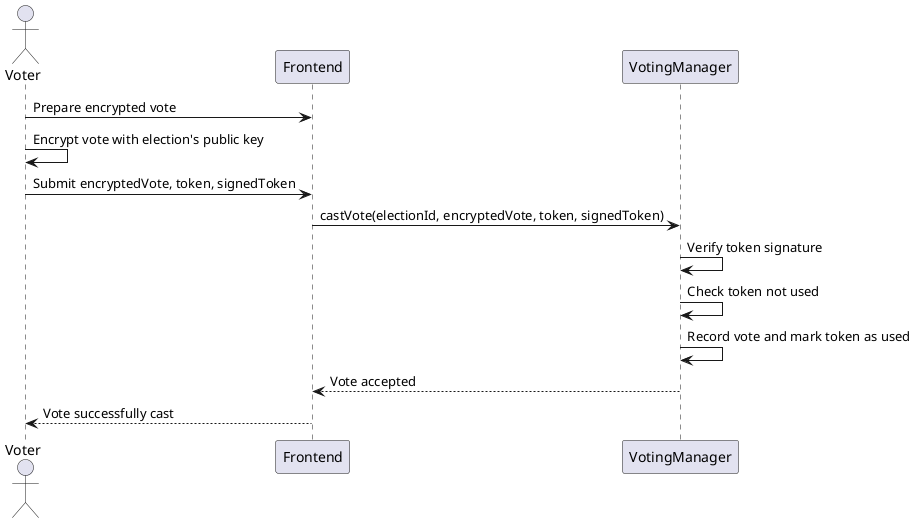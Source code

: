 @startuml
actor Voter
participant Frontend
participant VotingManager

Voter -> Frontend: Prepare encrypted vote
Voter -> Voter: Encrypt vote with election's public key
Voter -> Frontend: Submit encryptedVote, token, signedToken
Frontend -> VotingManager: castVote(electionId, encryptedVote, token, signedToken)
VotingManager -> VotingManager: Verify token signature
VotingManager -> VotingManager: Check token not used
VotingManager -> VotingManager: Record vote and mark token as used
VotingManager --> Frontend: Vote accepted
Frontend --> Voter: Vote successfully cast
@enduml
